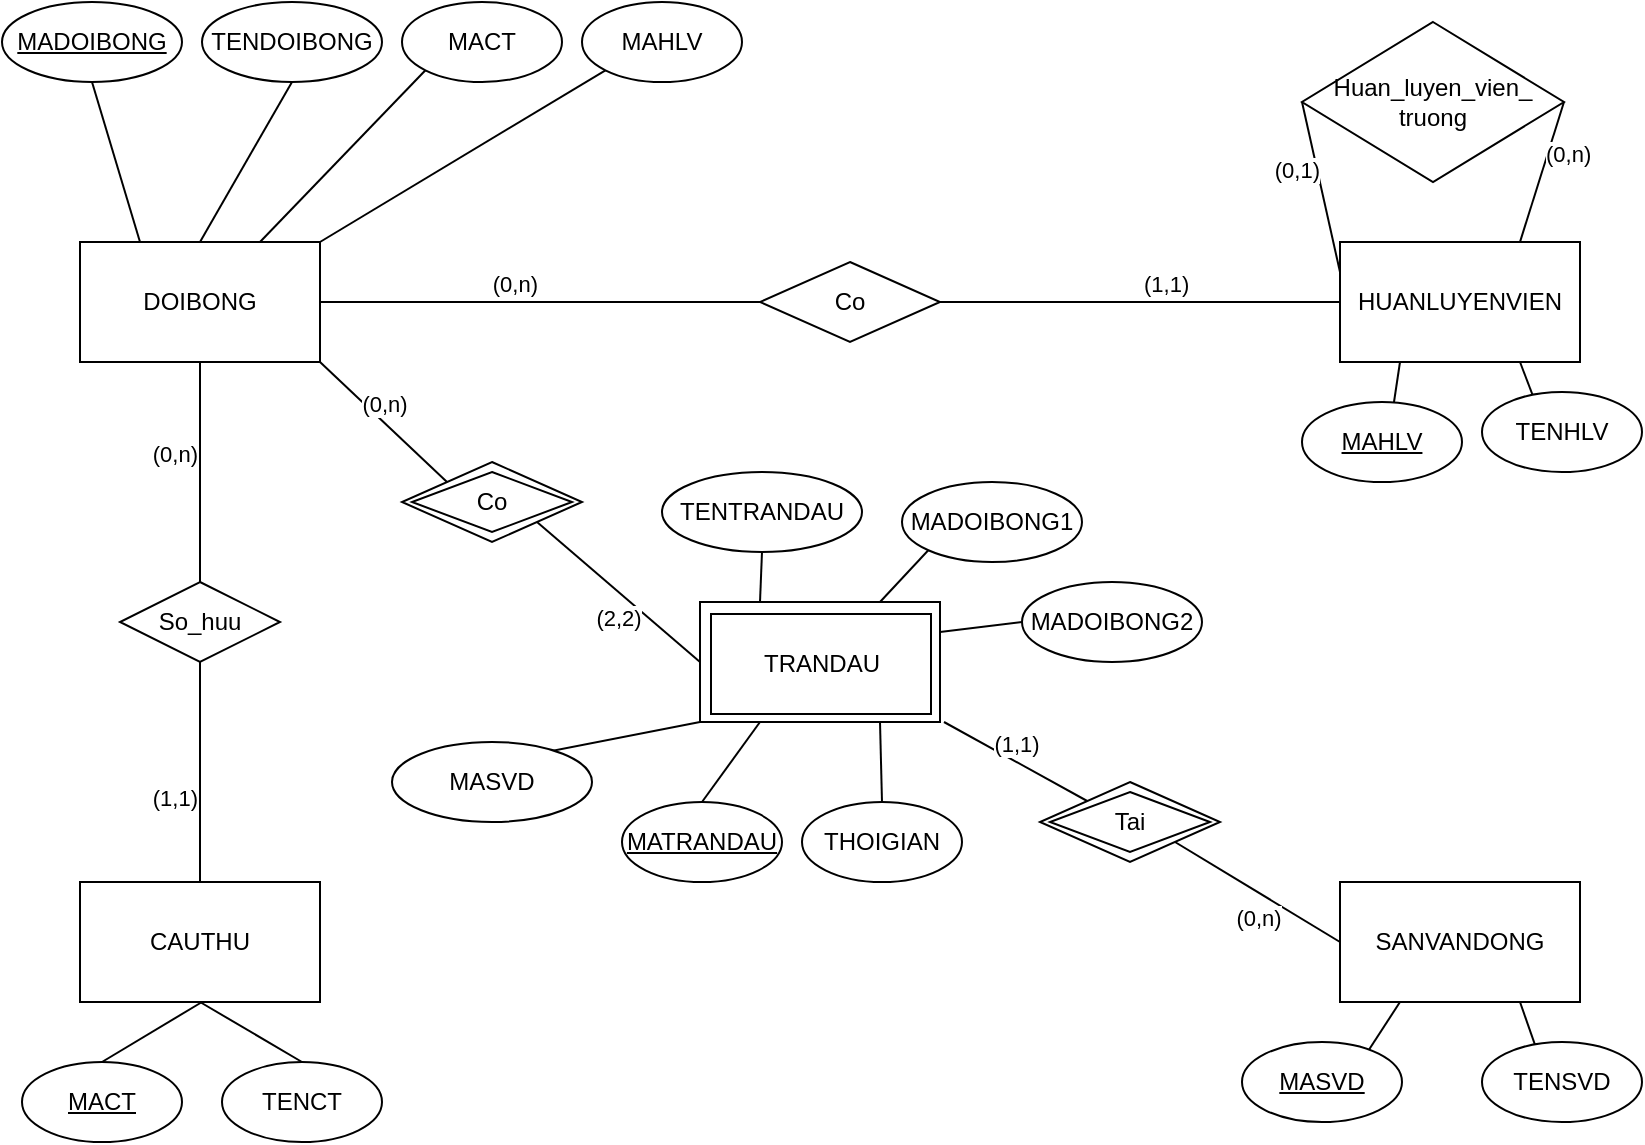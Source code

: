<mxfile version="16.1.2" type="github">
  <diagram id="C5RBs43oDa-KdzZeNtuy" name="Page-1">
    <mxGraphModel dx="1038" dy="539" grid="1" gridSize="10" guides="1" tooltips="1" connect="1" arrows="1" fold="1" page="1" pageScale="1" pageWidth="827" pageHeight="1169" math="0" shadow="0">
      <root>
        <mxCell id="WIyWlLk6GJQsqaUBKTNV-0" />
        <mxCell id="WIyWlLk6GJQsqaUBKTNV-1" parent="WIyWlLk6GJQsqaUBKTNV-0" />
        <mxCell id="94t1wU5pPidi4otltJ9_-16" value="(1,1)" style="rounded=0;orthogonalLoop=1;jettySize=auto;html=1;exitX=1;exitY=1;exitDx=0;exitDy=0;entryX=0;entryY=0;entryDx=0;entryDy=0;endArrow=none;endFill=0;verticalAlign=bottom;" parent="WIyWlLk6GJQsqaUBKTNV-1" edge="1">
          <mxGeometry relative="1" as="geometry">
            <mxPoint x="471" y="370" as="sourcePoint" />
            <mxPoint x="543.5" y="410" as="targetPoint" />
          </mxGeometry>
        </mxCell>
        <mxCell id="94t1wU5pPidi4otltJ9_-0" value="TRANDAU" style="rounded=0;whiteSpace=wrap;html=1;strokeColor=default;gradientColor=none;shadow=0;" parent="WIyWlLk6GJQsqaUBKTNV-1" vertex="1">
          <mxGeometry x="349" y="310" width="120" height="60" as="geometry" />
        </mxCell>
        <mxCell id="94t1wU5pPidi4otltJ9_-1" value="CAUTHU" style="rounded=0;whiteSpace=wrap;html=1;" parent="WIyWlLk6GJQsqaUBKTNV-1" vertex="1">
          <mxGeometry x="39" y="450" width="120" height="60" as="geometry" />
        </mxCell>
        <mxCell id="94t1wU5pPidi4otltJ9_-7" value="(0,n)" style="edgeStyle=orthogonalEdgeStyle;rounded=0;orthogonalLoop=1;jettySize=auto;html=1;exitX=1;exitY=0.5;exitDx=0;exitDy=0;entryX=0;entryY=0.5;entryDx=0;entryDy=0;align=right;endArrow=none;endFill=0;verticalAlign=bottom;" parent="WIyWlLk6GJQsqaUBKTNV-1" source="94t1wU5pPidi4otltJ9_-2" target="94t1wU5pPidi4otltJ9_-5" edge="1">
          <mxGeometry relative="1" as="geometry">
            <mxPoint x="209" y="160" as="targetPoint" />
          </mxGeometry>
        </mxCell>
        <mxCell id="2_7EK2hl0ykO9pDpvLIW-15" value="(0,1)" style="edgeStyle=none;rounded=0;orthogonalLoop=1;jettySize=auto;html=1;exitX=0;exitY=0.25;exitDx=0;exitDy=0;entryX=0;entryY=0.5;entryDx=0;entryDy=0;endArrow=none;endFill=0;align=right;verticalAlign=bottom;" edge="1" parent="WIyWlLk6GJQsqaUBKTNV-1" source="94t1wU5pPidi4otltJ9_-3" target="2_7EK2hl0ykO9pDpvLIW-14">
          <mxGeometry relative="1" as="geometry" />
        </mxCell>
        <mxCell id="94t1wU5pPidi4otltJ9_-2" value="DOIBONG" style="rounded=0;whiteSpace=wrap;html=1;" parent="WIyWlLk6GJQsqaUBKTNV-1" vertex="1">
          <mxGeometry x="39" y="130" width="120" height="60" as="geometry" />
        </mxCell>
        <mxCell id="94t1wU5pPidi4otltJ9_-22" style="edgeStyle=none;rounded=0;orthogonalLoop=1;jettySize=auto;html=1;exitX=0.25;exitY=1;exitDx=0;exitDy=0;entryX=0.5;entryY=1;entryDx=0;entryDy=0;endArrow=none;endFill=0;" parent="WIyWlLk6GJQsqaUBKTNV-1" source="94t1wU5pPidi4otltJ9_-3" target="94t1wU5pPidi4otltJ9_-20" edge="1">
          <mxGeometry relative="1" as="geometry" />
        </mxCell>
        <mxCell id="2_7EK2hl0ykO9pDpvLIW-16" value="(0,n)" style="edgeStyle=none;rounded=0;orthogonalLoop=1;jettySize=auto;html=1;exitX=0.75;exitY=0;exitDx=0;exitDy=0;entryX=1;entryY=0.5;entryDx=0;entryDy=0;endArrow=none;endFill=0;align=left;verticalAlign=bottom;" edge="1" parent="WIyWlLk6GJQsqaUBKTNV-1" source="94t1wU5pPidi4otltJ9_-3" target="2_7EK2hl0ykO9pDpvLIW-14">
          <mxGeometry relative="1" as="geometry" />
        </mxCell>
        <mxCell id="94t1wU5pPidi4otltJ9_-3" value="HUANLUYENVIEN" style="rounded=0;whiteSpace=wrap;html=1;" parent="WIyWlLk6GJQsqaUBKTNV-1" vertex="1">
          <mxGeometry x="669" y="130" width="120" height="60" as="geometry" />
        </mxCell>
        <mxCell id="94t1wU5pPidi4otltJ9_-4" value="SANVANDONG" style="rounded=0;whiteSpace=wrap;html=1;" parent="WIyWlLk6GJQsqaUBKTNV-1" vertex="1">
          <mxGeometry x="669" y="450" width="120" height="60" as="geometry" />
        </mxCell>
        <mxCell id="94t1wU5pPidi4otltJ9_-6" value="(1,1)" style="edgeStyle=orthogonalEdgeStyle;rounded=0;orthogonalLoop=1;jettySize=auto;html=1;exitX=1;exitY=0.5;exitDx=0;exitDy=0;entryX=0;entryY=0.5;entryDx=0;entryDy=0;endArrow=none;endFill=0;verticalAlign=bottom;align=left;" parent="WIyWlLk6GJQsqaUBKTNV-1" source="94t1wU5pPidi4otltJ9_-5" target="94t1wU5pPidi4otltJ9_-3" edge="1">
          <mxGeometry relative="1" as="geometry" />
        </mxCell>
        <mxCell id="94t1wU5pPidi4otltJ9_-5" value="Co" style="rhombus;whiteSpace=wrap;html=1;" parent="WIyWlLk6GJQsqaUBKTNV-1" vertex="1">
          <mxGeometry x="379" y="140" width="90" height="40" as="geometry" />
        </mxCell>
        <mxCell id="94t1wU5pPidi4otltJ9_-9" value="(0,n)" style="edgeStyle=orthogonalEdgeStyle;rounded=0;orthogonalLoop=1;jettySize=auto;html=1;exitX=0.5;exitY=0;exitDx=0;exitDy=0;entryX=0.5;entryY=1;entryDx=0;entryDy=0;endArrow=none;endFill=0;align=right;verticalAlign=bottom;" parent="WIyWlLk6GJQsqaUBKTNV-1" source="94t1wU5pPidi4otltJ9_-8" target="94t1wU5pPidi4otltJ9_-2" edge="1">
          <mxGeometry relative="1" as="geometry" />
        </mxCell>
        <mxCell id="94t1wU5pPidi4otltJ9_-10" value="(1,1)" style="edgeStyle=orthogonalEdgeStyle;rounded=0;orthogonalLoop=1;jettySize=auto;html=1;exitX=0.5;exitY=1;exitDx=0;exitDy=0;entryX=0.5;entryY=0;entryDx=0;entryDy=0;endArrow=none;endFill=0;verticalAlign=top;align=right;" parent="WIyWlLk6GJQsqaUBKTNV-1" source="94t1wU5pPidi4otltJ9_-8" target="94t1wU5pPidi4otltJ9_-1" edge="1">
          <mxGeometry relative="1" as="geometry" />
        </mxCell>
        <mxCell id="94t1wU5pPidi4otltJ9_-8" value="So_huu" style="rhombus;whiteSpace=wrap;html=1;" parent="WIyWlLk6GJQsqaUBKTNV-1" vertex="1">
          <mxGeometry x="59" y="300" width="80" height="40" as="geometry" />
        </mxCell>
        <mxCell id="94t1wU5pPidi4otltJ9_-13" value="(0,n)" style="rounded=0;orthogonalLoop=1;jettySize=auto;html=1;exitX=0;exitY=0;exitDx=0;exitDy=0;entryX=1;entryY=1;entryDx=0;entryDy=0;endArrow=none;endFill=0;verticalAlign=bottom;" parent="WIyWlLk6GJQsqaUBKTNV-1" source="94t1wU5pPidi4otltJ9_-12" target="94t1wU5pPidi4otltJ9_-2" edge="1">
          <mxGeometry relative="1" as="geometry" />
        </mxCell>
        <mxCell id="94t1wU5pPidi4otltJ9_-14" value="(2,2)" style="rounded=0;orthogonalLoop=1;jettySize=auto;html=1;exitX=1;exitY=1;exitDx=0;exitDy=0;entryX=0;entryY=0.5;entryDx=0;entryDy=0;endArrow=none;endFill=0;verticalAlign=top;align=center;" parent="WIyWlLk6GJQsqaUBKTNV-1" source="94t1wU5pPidi4otltJ9_-12" target="94t1wU5pPidi4otltJ9_-0" edge="1">
          <mxGeometry relative="1" as="geometry" />
        </mxCell>
        <mxCell id="94t1wU5pPidi4otltJ9_-12" value="Co" style="rhombus;whiteSpace=wrap;html=1;" parent="WIyWlLk6GJQsqaUBKTNV-1" vertex="1">
          <mxGeometry x="200" y="240" width="90" height="40" as="geometry" />
        </mxCell>
        <mxCell id="94t1wU5pPidi4otltJ9_-17" value="(0,n)" style="rounded=0;orthogonalLoop=1;jettySize=auto;html=1;exitX=1;exitY=1;exitDx=0;exitDy=0;entryX=0;entryY=0.5;entryDx=0;entryDy=0;endArrow=none;endFill=0;verticalAlign=top;" parent="WIyWlLk6GJQsqaUBKTNV-1" source="94t1wU5pPidi4otltJ9_-15" target="94t1wU5pPidi4otltJ9_-4" edge="1">
          <mxGeometry relative="1" as="geometry" />
        </mxCell>
        <mxCell id="94t1wU5pPidi4otltJ9_-15" value="Tai" style="rhombus;whiteSpace=wrap;html=1;" parent="WIyWlLk6GJQsqaUBKTNV-1" vertex="1">
          <mxGeometry x="519" y="400" width="90" height="40" as="geometry" />
        </mxCell>
        <mxCell id="94t1wU5pPidi4otltJ9_-20" value="&lt;u&gt;MAHLV&lt;/u&gt;" style="ellipse;whiteSpace=wrap;html=1;" parent="WIyWlLk6GJQsqaUBKTNV-1" vertex="1">
          <mxGeometry x="650" y="210" width="80" height="40" as="geometry" />
        </mxCell>
        <mxCell id="94t1wU5pPidi4otltJ9_-25" style="edgeStyle=none;rounded=0;orthogonalLoop=1;jettySize=auto;html=1;exitX=0.5;exitY=0;exitDx=0;exitDy=0;entryX=0.75;entryY=1;entryDx=0;entryDy=0;endArrow=none;endFill=0;" parent="WIyWlLk6GJQsqaUBKTNV-1" source="94t1wU5pPidi4otltJ9_-24" target="94t1wU5pPidi4otltJ9_-0" edge="1">
          <mxGeometry relative="1" as="geometry" />
        </mxCell>
        <mxCell id="94t1wU5pPidi4otltJ9_-24" value="THOIGIAN" style="ellipse;whiteSpace=wrap;html=1;" parent="WIyWlLk6GJQsqaUBKTNV-1" vertex="1">
          <mxGeometry x="400" y="410" width="80" height="40" as="geometry" />
        </mxCell>
        <mxCell id="2_7EK2hl0ykO9pDpvLIW-1" style="rounded=0;orthogonalLoop=1;jettySize=auto;html=1;exitX=0.5;exitY=0;exitDx=0;exitDy=0;entryX=0.5;entryY=1;entryDx=0;entryDy=0;endArrow=none;endFill=0;" edge="1" parent="WIyWlLk6GJQsqaUBKTNV-1" source="2_7EK2hl0ykO9pDpvLIW-0" target="94t1wU5pPidi4otltJ9_-1">
          <mxGeometry relative="1" as="geometry" />
        </mxCell>
        <mxCell id="2_7EK2hl0ykO9pDpvLIW-0" value="TENCT" style="ellipse;whiteSpace=wrap;html=1;" vertex="1" parent="WIyWlLk6GJQsqaUBKTNV-1">
          <mxGeometry x="110" y="540" width="80" height="40" as="geometry" />
        </mxCell>
        <mxCell id="2_7EK2hl0ykO9pDpvLIW-3" style="edgeStyle=none;rounded=0;orthogonalLoop=1;jettySize=auto;html=1;exitX=0.5;exitY=1;exitDx=0;exitDy=0;endArrow=none;endFill=0;entryX=0.25;entryY=0;entryDx=0;entryDy=0;" edge="1" parent="WIyWlLk6GJQsqaUBKTNV-1" source="2_7EK2hl0ykO9pDpvLIW-2" target="94t1wU5pPidi4otltJ9_-2">
          <mxGeometry relative="1" as="geometry" />
        </mxCell>
        <mxCell id="2_7EK2hl0ykO9pDpvLIW-2" value="&lt;u&gt;MADOIBONG&lt;/u&gt;" style="ellipse;whiteSpace=wrap;html=1;" vertex="1" parent="WIyWlLk6GJQsqaUBKTNV-1">
          <mxGeometry y="10" width="90" height="40" as="geometry" />
        </mxCell>
        <mxCell id="2_7EK2hl0ykO9pDpvLIW-5" style="edgeStyle=none;rounded=0;orthogonalLoop=1;jettySize=auto;html=1;exitX=0.5;exitY=1;exitDx=0;exitDy=0;entryX=0.5;entryY=0;entryDx=0;entryDy=0;endArrow=none;endFill=0;" edge="1" parent="WIyWlLk6GJQsqaUBKTNV-1" source="2_7EK2hl0ykO9pDpvLIW-4" target="94t1wU5pPidi4otltJ9_-2">
          <mxGeometry relative="1" as="geometry" />
        </mxCell>
        <mxCell id="2_7EK2hl0ykO9pDpvLIW-4" value="TENDOIBONG" style="ellipse;whiteSpace=wrap;html=1;" vertex="1" parent="WIyWlLk6GJQsqaUBKTNV-1">
          <mxGeometry x="100" y="10" width="90" height="40" as="geometry" />
        </mxCell>
        <mxCell id="2_7EK2hl0ykO9pDpvLIW-10" style="edgeStyle=none;rounded=0;orthogonalLoop=1;jettySize=auto;html=1;exitX=0.5;exitY=1;exitDx=0;exitDy=0;entryX=0.25;entryY=1;entryDx=0;entryDy=0;endArrow=none;endFill=0;" edge="1" parent="WIyWlLk6GJQsqaUBKTNV-1" source="2_7EK2hl0ykO9pDpvLIW-6" target="94t1wU5pPidi4otltJ9_-4">
          <mxGeometry relative="1" as="geometry" />
        </mxCell>
        <mxCell id="2_7EK2hl0ykO9pDpvLIW-6" value="&lt;u&gt;MASVD&lt;/u&gt;" style="ellipse;whiteSpace=wrap;html=1;" vertex="1" parent="WIyWlLk6GJQsqaUBKTNV-1">
          <mxGeometry x="620" y="530" width="80" height="40" as="geometry" />
        </mxCell>
        <mxCell id="2_7EK2hl0ykO9pDpvLIW-11" style="edgeStyle=none;rounded=0;orthogonalLoop=1;jettySize=auto;html=1;exitX=0.5;exitY=1;exitDx=0;exitDy=0;entryX=0.75;entryY=1;entryDx=0;entryDy=0;endArrow=none;endFill=0;" edge="1" parent="WIyWlLk6GJQsqaUBKTNV-1" source="2_7EK2hl0ykO9pDpvLIW-7" target="94t1wU5pPidi4otltJ9_-4">
          <mxGeometry relative="1" as="geometry" />
        </mxCell>
        <mxCell id="2_7EK2hl0ykO9pDpvLIW-7" value="TENSVD" style="ellipse;whiteSpace=wrap;html=1;" vertex="1" parent="WIyWlLk6GJQsqaUBKTNV-1">
          <mxGeometry x="740" y="530" width="80" height="40" as="geometry" />
        </mxCell>
        <mxCell id="2_7EK2hl0ykO9pDpvLIW-9" style="edgeStyle=none;rounded=0;orthogonalLoop=1;jettySize=auto;html=1;exitX=0.5;exitY=0;exitDx=0;exitDy=0;endArrow=none;endFill=0;" edge="1" parent="WIyWlLk6GJQsqaUBKTNV-1" source="2_7EK2hl0ykO9pDpvLIW-8">
          <mxGeometry relative="1" as="geometry">
            <mxPoint x="100" y="510" as="targetPoint" />
          </mxGeometry>
        </mxCell>
        <mxCell id="2_7EK2hl0ykO9pDpvLIW-8" value="&lt;u&gt;MACT&lt;/u&gt;" style="ellipse;whiteSpace=wrap;html=1;" vertex="1" parent="WIyWlLk6GJQsqaUBKTNV-1">
          <mxGeometry x="10" y="540" width="80" height="40" as="geometry" />
        </mxCell>
        <mxCell id="2_7EK2hl0ykO9pDpvLIW-13" style="edgeStyle=none;rounded=0;orthogonalLoop=1;jettySize=auto;html=1;exitX=0.5;exitY=1;exitDx=0;exitDy=0;entryX=0.75;entryY=1;entryDx=0;entryDy=0;endArrow=none;endFill=0;" edge="1" parent="WIyWlLk6GJQsqaUBKTNV-1" source="2_7EK2hl0ykO9pDpvLIW-12" target="94t1wU5pPidi4otltJ9_-3">
          <mxGeometry relative="1" as="geometry" />
        </mxCell>
        <mxCell id="2_7EK2hl0ykO9pDpvLIW-12" value="TENHLV" style="ellipse;whiteSpace=wrap;html=1;" vertex="1" parent="WIyWlLk6GJQsqaUBKTNV-1">
          <mxGeometry x="740" y="205" width="80" height="40" as="geometry" />
        </mxCell>
        <mxCell id="2_7EK2hl0ykO9pDpvLIW-14" value="Huan_luyen_vien_&lt;br&gt;truong" style="rhombus;whiteSpace=wrap;html=1;" vertex="1" parent="WIyWlLk6GJQsqaUBKTNV-1">
          <mxGeometry x="650" y="20" width="131" height="80" as="geometry" />
        </mxCell>
        <mxCell id="2_7EK2hl0ykO9pDpvLIW-18" style="edgeStyle=none;rounded=0;orthogonalLoop=1;jettySize=auto;html=1;exitX=0.5;exitY=0;exitDx=0;exitDy=0;entryX=0.25;entryY=1;entryDx=0;entryDy=0;endArrow=none;endFill=0;" edge="1" parent="WIyWlLk6GJQsqaUBKTNV-1" source="2_7EK2hl0ykO9pDpvLIW-17" target="94t1wU5pPidi4otltJ9_-0">
          <mxGeometry relative="1" as="geometry" />
        </mxCell>
        <mxCell id="2_7EK2hl0ykO9pDpvLIW-17" value="&lt;u&gt;MATRANDAU&lt;/u&gt;" style="ellipse;whiteSpace=wrap;html=1;" vertex="1" parent="WIyWlLk6GJQsqaUBKTNV-1">
          <mxGeometry x="310" y="410" width="80" height="40" as="geometry" />
        </mxCell>
        <mxCell id="2_7EK2hl0ykO9pDpvLIW-19" value="TRANDAU" style="rounded=0;whiteSpace=wrap;html=1;strokeColor=default;gradientColor=none;shadow=0;" vertex="1" parent="WIyWlLk6GJQsqaUBKTNV-1">
          <mxGeometry x="354.5" y="316" width="110" height="50" as="geometry" />
        </mxCell>
        <mxCell id="2_7EK2hl0ykO9pDpvLIW-20" value="Co" style="rhombus;whiteSpace=wrap;html=1;" vertex="1" parent="WIyWlLk6GJQsqaUBKTNV-1">
          <mxGeometry x="205" y="245" width="80" height="30" as="geometry" />
        </mxCell>
        <mxCell id="2_7EK2hl0ykO9pDpvLIW-21" value="Tai" style="rhombus;whiteSpace=wrap;html=1;" vertex="1" parent="WIyWlLk6GJQsqaUBKTNV-1">
          <mxGeometry x="524" y="405" width="80" height="30" as="geometry" />
        </mxCell>
        <mxCell id="2_7EK2hl0ykO9pDpvLIW-23" style="edgeStyle=none;rounded=0;orthogonalLoop=1;jettySize=auto;html=1;exitX=0.5;exitY=1;exitDx=0;exitDy=0;entryX=0.25;entryY=0;entryDx=0;entryDy=0;endArrow=none;endFill=0;" edge="1" parent="WIyWlLk6GJQsqaUBKTNV-1" source="2_7EK2hl0ykO9pDpvLIW-22" target="94t1wU5pPidi4otltJ9_-0">
          <mxGeometry relative="1" as="geometry" />
        </mxCell>
        <mxCell id="2_7EK2hl0ykO9pDpvLIW-22" value="TENTRANDAU" style="ellipse;whiteSpace=wrap;html=1;" vertex="1" parent="WIyWlLk6GJQsqaUBKTNV-1">
          <mxGeometry x="330" y="245" width="100" height="40" as="geometry" />
        </mxCell>
        <mxCell id="2_7EK2hl0ykO9pDpvLIW-25" style="edgeStyle=none;rounded=0;orthogonalLoop=1;jettySize=auto;html=1;exitX=0;exitY=1;exitDx=0;exitDy=0;entryX=0.75;entryY=0;entryDx=0;entryDy=0;endArrow=none;endFill=0;" edge="1" parent="WIyWlLk6GJQsqaUBKTNV-1" source="2_7EK2hl0ykO9pDpvLIW-24" target="94t1wU5pPidi4otltJ9_-2">
          <mxGeometry relative="1" as="geometry" />
        </mxCell>
        <mxCell id="2_7EK2hl0ykO9pDpvLIW-24" value="MACT" style="ellipse;whiteSpace=wrap;html=1;" vertex="1" parent="WIyWlLk6GJQsqaUBKTNV-1">
          <mxGeometry x="200" y="10" width="80" height="40" as="geometry" />
        </mxCell>
        <mxCell id="2_7EK2hl0ykO9pDpvLIW-27" style="edgeStyle=none;rounded=0;orthogonalLoop=1;jettySize=auto;html=1;exitX=0;exitY=1;exitDx=0;exitDy=0;entryX=1;entryY=0;entryDx=0;entryDy=0;endArrow=none;endFill=0;" edge="1" parent="WIyWlLk6GJQsqaUBKTNV-1" source="2_7EK2hl0ykO9pDpvLIW-26" target="94t1wU5pPidi4otltJ9_-2">
          <mxGeometry relative="1" as="geometry" />
        </mxCell>
        <mxCell id="2_7EK2hl0ykO9pDpvLIW-26" value="MAHLV" style="ellipse;whiteSpace=wrap;html=1;" vertex="1" parent="WIyWlLk6GJQsqaUBKTNV-1">
          <mxGeometry x="290" y="10" width="80" height="40" as="geometry" />
        </mxCell>
        <mxCell id="2_7EK2hl0ykO9pDpvLIW-29" style="edgeStyle=none;rounded=0;orthogonalLoop=1;jettySize=auto;html=1;exitX=0.5;exitY=0;exitDx=0;exitDy=0;entryX=0.75;entryY=0;entryDx=0;entryDy=0;endArrow=none;endFill=0;" edge="1" parent="WIyWlLk6GJQsqaUBKTNV-1" source="2_7EK2hl0ykO9pDpvLIW-28" target="94t1wU5pPidi4otltJ9_-0">
          <mxGeometry relative="1" as="geometry" />
        </mxCell>
        <mxCell id="2_7EK2hl0ykO9pDpvLIW-28" value="MADOIBONG1" style="ellipse;whiteSpace=wrap;html=1;" vertex="1" parent="WIyWlLk6GJQsqaUBKTNV-1">
          <mxGeometry x="450" y="250" width="90" height="40" as="geometry" />
        </mxCell>
        <mxCell id="2_7EK2hl0ykO9pDpvLIW-33" style="edgeStyle=none;rounded=0;orthogonalLoop=1;jettySize=auto;html=1;exitX=0;exitY=0.5;exitDx=0;exitDy=0;entryX=0;entryY=1;entryDx=0;entryDy=0;endArrow=none;endFill=0;" edge="1" parent="WIyWlLk6GJQsqaUBKTNV-1" source="2_7EK2hl0ykO9pDpvLIW-32" target="94t1wU5pPidi4otltJ9_-0">
          <mxGeometry relative="1" as="geometry" />
        </mxCell>
        <mxCell id="2_7EK2hl0ykO9pDpvLIW-32" value="MASVD" style="ellipse;whiteSpace=wrap;html=1;" vertex="1" parent="WIyWlLk6GJQsqaUBKTNV-1">
          <mxGeometry x="195" y="380" width="100" height="40" as="geometry" />
        </mxCell>
        <mxCell id="2_7EK2hl0ykO9pDpvLIW-38" style="edgeStyle=none;rounded=0;orthogonalLoop=1;jettySize=auto;html=1;exitX=0;exitY=0.5;exitDx=0;exitDy=0;entryX=1;entryY=0.25;entryDx=0;entryDy=0;endArrow=none;endFill=0;" edge="1" parent="WIyWlLk6GJQsqaUBKTNV-1" source="2_7EK2hl0ykO9pDpvLIW-37" target="94t1wU5pPidi4otltJ9_-0">
          <mxGeometry relative="1" as="geometry" />
        </mxCell>
        <mxCell id="2_7EK2hl0ykO9pDpvLIW-37" value="MADOIBONG2" style="ellipse;whiteSpace=wrap;html=1;" vertex="1" parent="WIyWlLk6GJQsqaUBKTNV-1">
          <mxGeometry x="510" y="300" width="90" height="40" as="geometry" />
        </mxCell>
      </root>
    </mxGraphModel>
  </diagram>
</mxfile>
